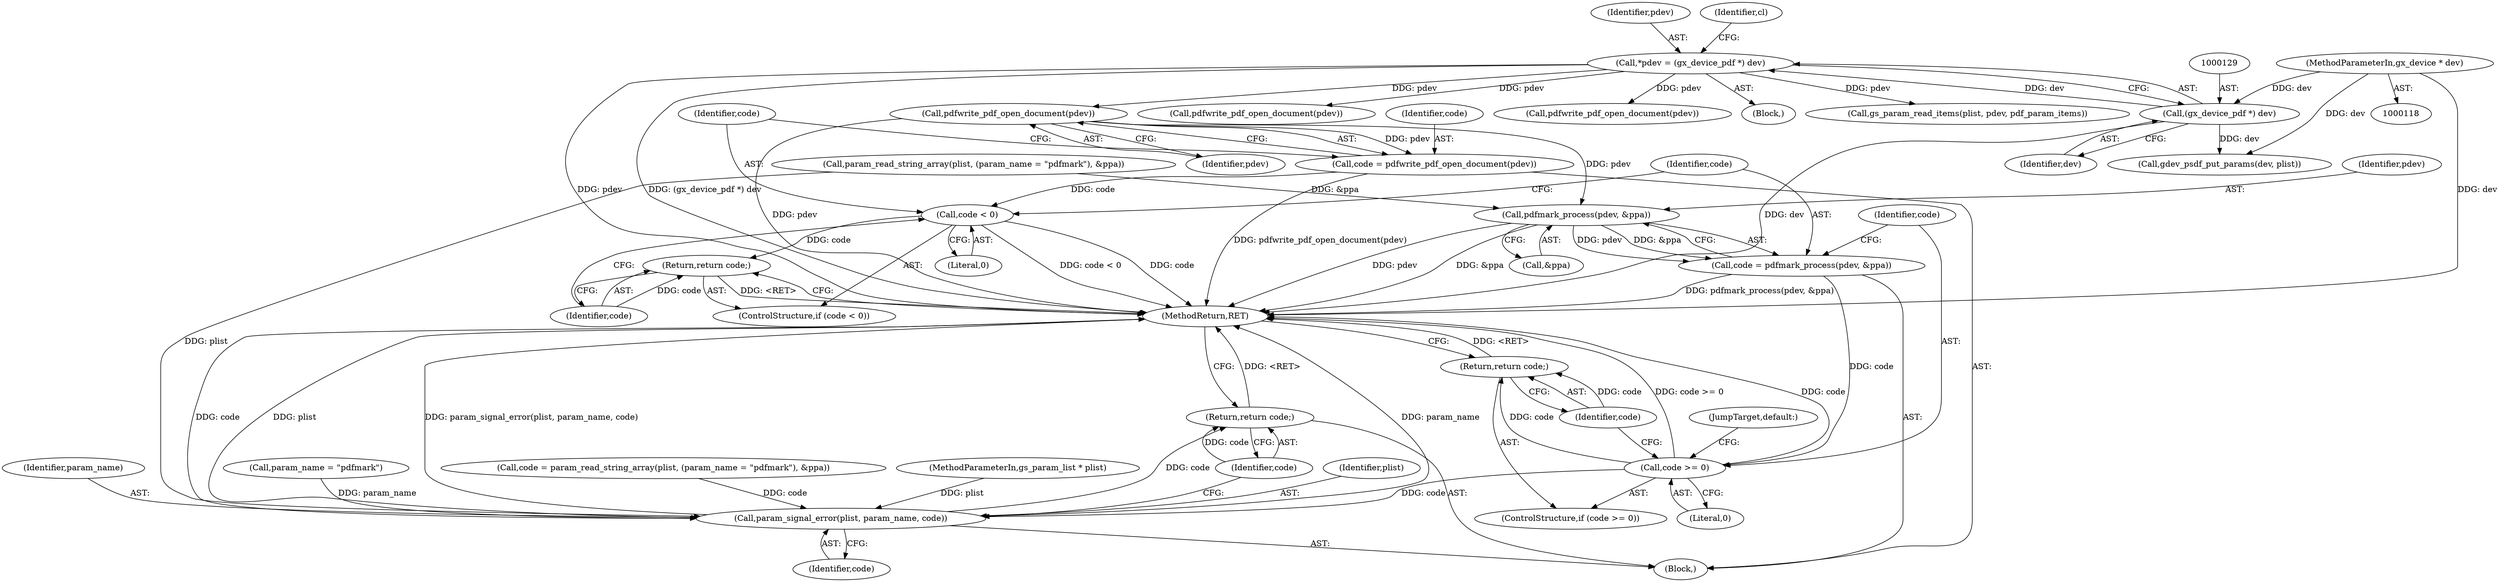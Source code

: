 digraph "0_ghostscript_c3476dde7743761a4e1d39a631716199b696b880@API" {
"1000175" [label="(Call,pdfwrite_pdf_open_document(pdev))"];
"1000126" [label="(Call,*pdev = (gx_device_pdf *) dev)"];
"1000128" [label="(Call,(gx_device_pdf *) dev)"];
"1000119" [label="(MethodParameterIn,gx_device * dev)"];
"1000173" [label="(Call,code = pdfwrite_pdf_open_document(pdev))"];
"1000178" [label="(Call,code < 0)"];
"1000181" [label="(Return,return code;)"];
"1000185" [label="(Call,pdfmark_process(pdev, &ppa))"];
"1000183" [label="(Call,code = pdfmark_process(pdev, &ppa))"];
"1000190" [label="(Call,code >= 0)"];
"1000193" [label="(Return,return code;)"];
"1000196" [label="(Call,param_signal_error(plist, param_name, code))"];
"1000200" [label="(Return,return code;)"];
"1000130" [label="(Identifier,dev)"];
"1000189" [label="(ControlStructure,if (code >= 0))"];
"1000184" [label="(Identifier,code)"];
"1000219" [label="(Call,pdfwrite_pdf_open_document(pdev))"];
"1000182" [label="(Identifier,code)"];
"1000199" [label="(Identifier,code)"];
"1000179" [label="(Identifier,code)"];
"1001549" [label="(MethodReturn,RET)"];
"1000197" [label="(Identifier,plist)"];
"1000180" [label="(Literal,0)"];
"1000194" [label="(Identifier,code)"];
"1000196" [label="(Call,param_signal_error(plist, param_name, code))"];
"1000127" [label="(Identifier,pdev)"];
"1000275" [label="(Call,pdfwrite_pdf_open_document(pdev))"];
"1000119" [label="(MethodParameterIn,gx_device * dev)"];
"1000174" [label="(Identifier,code)"];
"1000133" [label="(Identifier,cl)"];
"1000178" [label="(Call,code < 0)"];
"1000193" [label="(Return,return code;)"];
"1000173" [label="(Call,code = pdfwrite_pdf_open_document(pdev))"];
"1000191" [label="(Identifier,code)"];
"1000190" [label="(Call,code >= 0)"];
"1000957" [label="(Call,gdev_psdf_put_params(dev, plist))"];
"1000186" [label="(Identifier,pdev)"];
"1000176" [label="(Identifier,pdev)"];
"1000187" [label="(Call,&ppa)"];
"1000200" [label="(Return,return code;)"];
"1000128" [label="(Call,(gx_device_pdf *) dev)"];
"1000175" [label="(Call,pdfwrite_pdf_open_document(pdev))"];
"1000198" [label="(Identifier,param_name)"];
"1000192" [label="(Literal,0)"];
"1000183" [label="(Call,code = pdfmark_process(pdev, &ppa))"];
"1000195" [label="(JumpTarget,default:)"];
"1000185" [label="(Call,pdfmark_process(pdev, &ppa))"];
"1000181" [label="(Return,return code;)"];
"1000201" [label="(Identifier,code)"];
"1000177" [label="(ControlStructure,if (code < 0))"];
"1000171" [label="(Block,)"];
"1000122" [label="(Block,)"];
"1000164" [label="(Call,param_name = \"pdfmark\")"];
"1000162" [label="(Call,param_read_string_array(plist, (param_name = \"pdfmark\"), &ppa))"];
"1000160" [label="(Call,code = param_read_string_array(plist, (param_name = \"pdfmark\"), &ppa))"];
"1000549" [label="(Call,gs_param_read_items(plist, pdev, pdf_param_items))"];
"1000126" [label="(Call,*pdev = (gx_device_pdf *) dev)"];
"1000121" [label="(MethodParameterIn,gs_param_list * plist)"];
"1000175" -> "1000173"  [label="AST: "];
"1000175" -> "1000176"  [label="CFG: "];
"1000176" -> "1000175"  [label="AST: "];
"1000173" -> "1000175"  [label="CFG: "];
"1000175" -> "1001549"  [label="DDG: pdev"];
"1000175" -> "1000173"  [label="DDG: pdev"];
"1000126" -> "1000175"  [label="DDG: pdev"];
"1000175" -> "1000185"  [label="DDG: pdev"];
"1000126" -> "1000122"  [label="AST: "];
"1000126" -> "1000128"  [label="CFG: "];
"1000127" -> "1000126"  [label="AST: "];
"1000128" -> "1000126"  [label="AST: "];
"1000133" -> "1000126"  [label="CFG: "];
"1000126" -> "1001549"  [label="DDG: pdev"];
"1000126" -> "1001549"  [label="DDG: (gx_device_pdf *) dev"];
"1000128" -> "1000126"  [label="DDG: dev"];
"1000126" -> "1000219"  [label="DDG: pdev"];
"1000126" -> "1000275"  [label="DDG: pdev"];
"1000126" -> "1000549"  [label="DDG: pdev"];
"1000128" -> "1000130"  [label="CFG: "];
"1000129" -> "1000128"  [label="AST: "];
"1000130" -> "1000128"  [label="AST: "];
"1000128" -> "1001549"  [label="DDG: dev"];
"1000119" -> "1000128"  [label="DDG: dev"];
"1000128" -> "1000957"  [label="DDG: dev"];
"1000119" -> "1000118"  [label="AST: "];
"1000119" -> "1001549"  [label="DDG: dev"];
"1000119" -> "1000957"  [label="DDG: dev"];
"1000173" -> "1000171"  [label="AST: "];
"1000174" -> "1000173"  [label="AST: "];
"1000179" -> "1000173"  [label="CFG: "];
"1000173" -> "1001549"  [label="DDG: pdfwrite_pdf_open_document(pdev)"];
"1000173" -> "1000178"  [label="DDG: code"];
"1000178" -> "1000177"  [label="AST: "];
"1000178" -> "1000180"  [label="CFG: "];
"1000179" -> "1000178"  [label="AST: "];
"1000180" -> "1000178"  [label="AST: "];
"1000182" -> "1000178"  [label="CFG: "];
"1000184" -> "1000178"  [label="CFG: "];
"1000178" -> "1001549"  [label="DDG: code < 0"];
"1000178" -> "1001549"  [label="DDG: code"];
"1000178" -> "1000181"  [label="DDG: code"];
"1000181" -> "1000177"  [label="AST: "];
"1000181" -> "1000182"  [label="CFG: "];
"1000182" -> "1000181"  [label="AST: "];
"1001549" -> "1000181"  [label="CFG: "];
"1000181" -> "1001549"  [label="DDG: <RET>"];
"1000182" -> "1000181"  [label="DDG: code"];
"1000185" -> "1000183"  [label="AST: "];
"1000185" -> "1000187"  [label="CFG: "];
"1000186" -> "1000185"  [label="AST: "];
"1000187" -> "1000185"  [label="AST: "];
"1000183" -> "1000185"  [label="CFG: "];
"1000185" -> "1001549"  [label="DDG: pdev"];
"1000185" -> "1001549"  [label="DDG: &ppa"];
"1000185" -> "1000183"  [label="DDG: pdev"];
"1000185" -> "1000183"  [label="DDG: &ppa"];
"1000162" -> "1000185"  [label="DDG: &ppa"];
"1000183" -> "1000171"  [label="AST: "];
"1000184" -> "1000183"  [label="AST: "];
"1000191" -> "1000183"  [label="CFG: "];
"1000183" -> "1001549"  [label="DDG: pdfmark_process(pdev, &ppa)"];
"1000183" -> "1000190"  [label="DDG: code"];
"1000190" -> "1000189"  [label="AST: "];
"1000190" -> "1000192"  [label="CFG: "];
"1000191" -> "1000190"  [label="AST: "];
"1000192" -> "1000190"  [label="AST: "];
"1000194" -> "1000190"  [label="CFG: "];
"1000195" -> "1000190"  [label="CFG: "];
"1000190" -> "1001549"  [label="DDG: code >= 0"];
"1000190" -> "1001549"  [label="DDG: code"];
"1000190" -> "1000193"  [label="DDG: code"];
"1000190" -> "1000196"  [label="DDG: code"];
"1000193" -> "1000189"  [label="AST: "];
"1000193" -> "1000194"  [label="CFG: "];
"1000194" -> "1000193"  [label="AST: "];
"1001549" -> "1000193"  [label="CFG: "];
"1000193" -> "1001549"  [label="DDG: <RET>"];
"1000194" -> "1000193"  [label="DDG: code"];
"1000196" -> "1000171"  [label="AST: "];
"1000196" -> "1000199"  [label="CFG: "];
"1000197" -> "1000196"  [label="AST: "];
"1000198" -> "1000196"  [label="AST: "];
"1000199" -> "1000196"  [label="AST: "];
"1000201" -> "1000196"  [label="CFG: "];
"1000196" -> "1001549"  [label="DDG: code"];
"1000196" -> "1001549"  [label="DDG: plist"];
"1000196" -> "1001549"  [label="DDG: param_signal_error(plist, param_name, code)"];
"1000196" -> "1001549"  [label="DDG: param_name"];
"1000162" -> "1000196"  [label="DDG: plist"];
"1000121" -> "1000196"  [label="DDG: plist"];
"1000164" -> "1000196"  [label="DDG: param_name"];
"1000160" -> "1000196"  [label="DDG: code"];
"1000196" -> "1000200"  [label="DDG: code"];
"1000200" -> "1000171"  [label="AST: "];
"1000200" -> "1000201"  [label="CFG: "];
"1000201" -> "1000200"  [label="AST: "];
"1001549" -> "1000200"  [label="CFG: "];
"1000200" -> "1001549"  [label="DDG: <RET>"];
"1000201" -> "1000200"  [label="DDG: code"];
}
